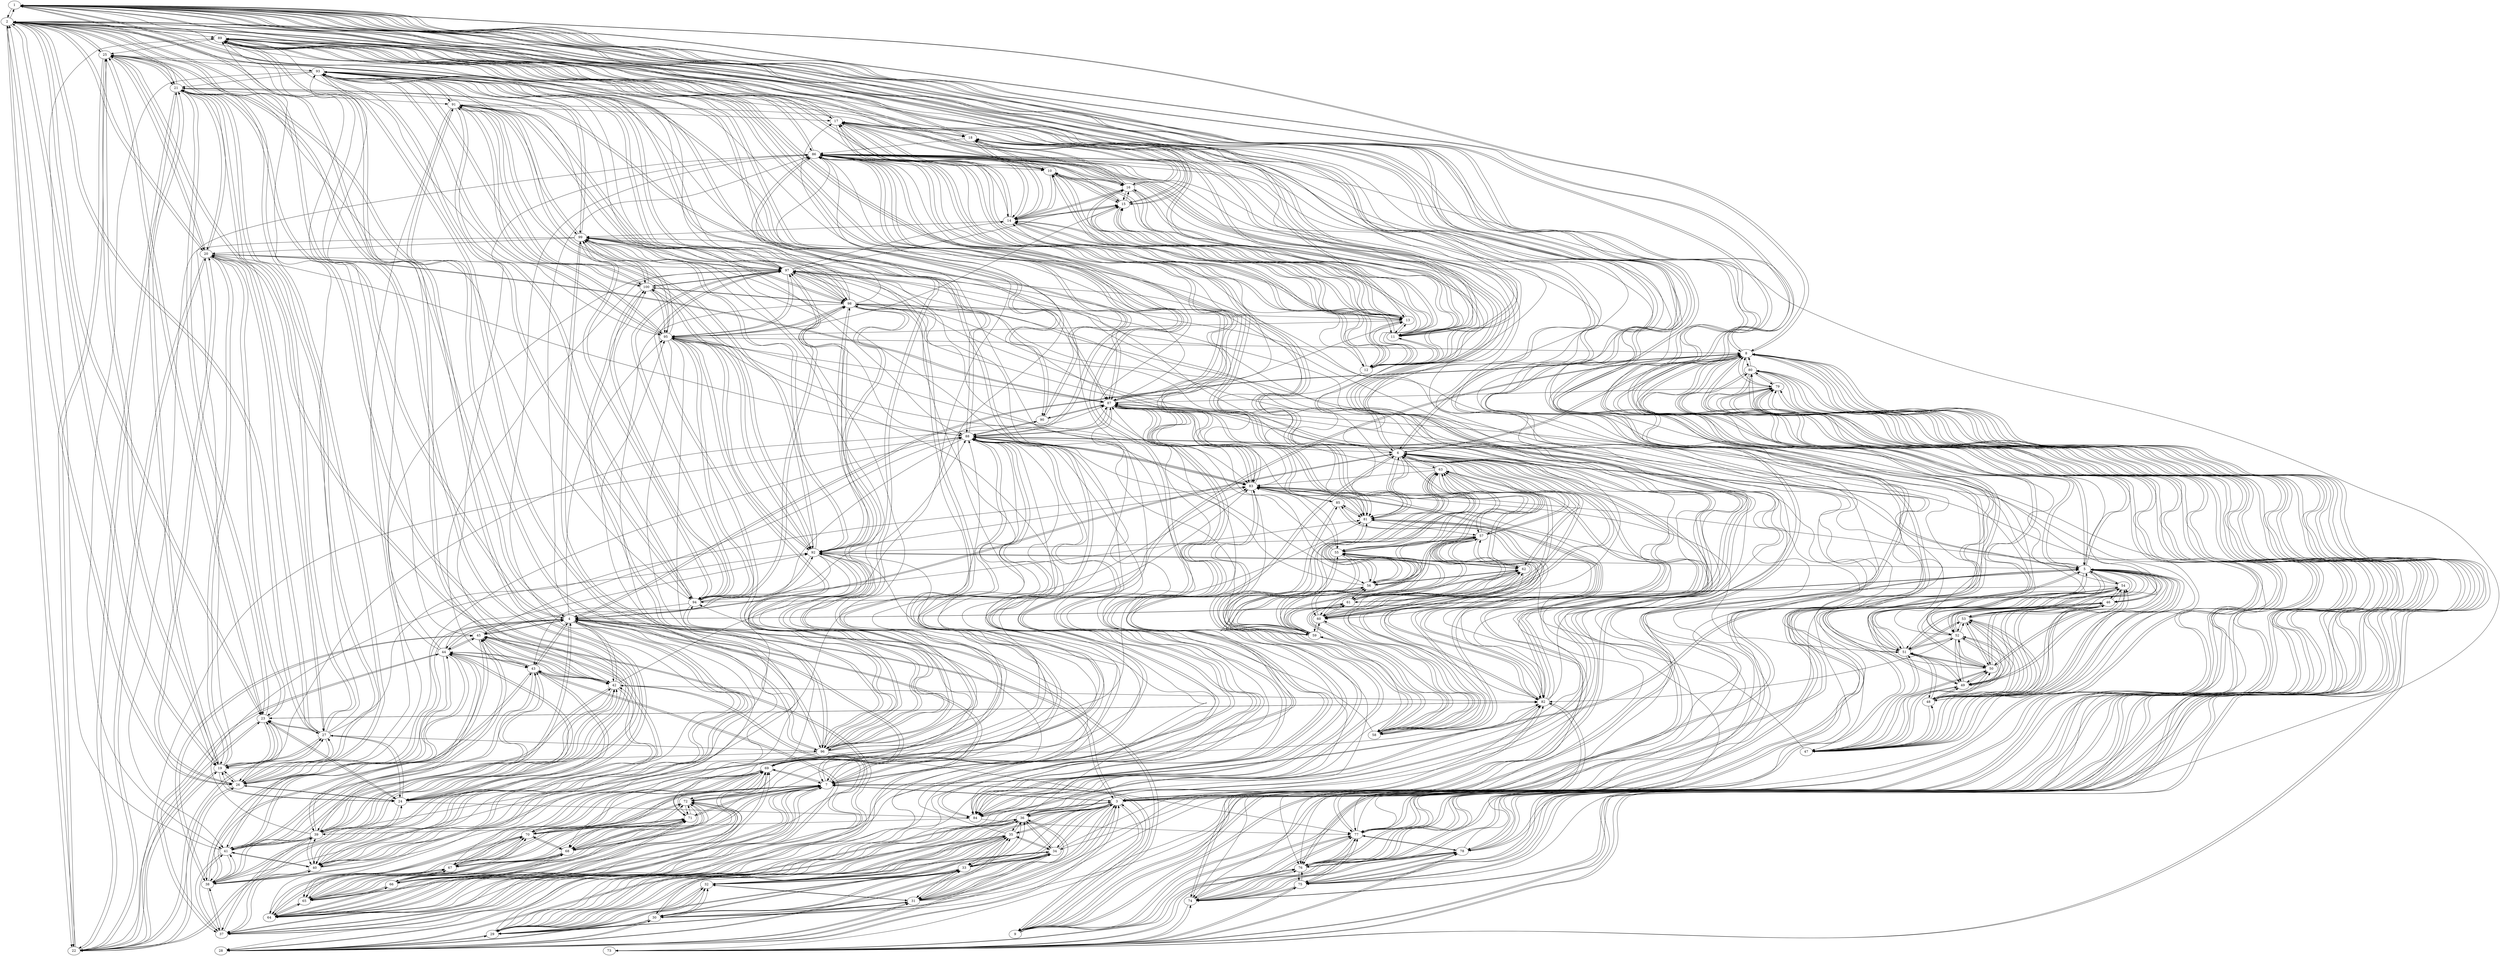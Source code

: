 digraph g{
   1 -> 2 [weight=0.6]
   2 -> 1 [weight=0.6]
   1 -> 3 [weight=0.6]
   3 -> 1 [weight=0.6]
   1 -> 4 [weight=0.6]
   4 -> 1 [weight=0.6]
   1 -> 5 [weight=0.6]
   5 -> 1 [weight=0.6]
   1 -> 6 [weight=0.6]
   6 -> 1 [weight=0.6]
   1 -> 7 [weight=0.6]
   7 -> 1 [weight=0.6]
   1 -> 8 [weight=0.6]
   8 -> 1 [weight=0.6]
   1 -> 9 [weight=0.6]
   9 -> 1 [weight=0.6]
   2 -> 3 [weight=0.6]
   3 -> 2 [weight=0.6]
   2 -> 4 [weight=0.6]
   4 -> 2 [weight=0.6]
   2 -> 5 [weight=0.6]
   5 -> 2 [weight=0.6]
   2 -> 6 [weight=0.6]
   6 -> 2 [weight=0.6]
   2 -> 7 [weight=0.6]
   7 -> 2 [weight=0.6]
   2 -> 8 [weight=0.6]
   8 -> 2 [weight=0.6]
   2 -> 9 [weight=0.6]
   9 -> 2 [weight=0.6]
   3 -> 4 [weight=0.6]
   4 -> 3 [weight=0.6]
   3 -> 5 [weight=0.6]
   5 -> 3 [weight=0.6]
   3 -> 6 [weight=0.6]
   6 -> 3 [weight=0.6]
   3 -> 7 [weight=0.6]
   7 -> 3 [weight=0.6]
   3 -> 8 [weight=0.6]
   8 -> 3 [weight=0.6]
   3 -> 9 [weight=0.6]
   9 -> 3 [weight=0.6]
   4 -> 5 [weight=0.6]
   5 -> 4 [weight=0.6]
   4 -> 6 [weight=0.6]
   6 -> 4 [weight=0.6]
   4 -> 7 [weight=0.6]
   7 -> 4 [weight=0.6]
   4 -> 8 [weight=0.6]
   8 -> 4 [weight=0.6]
   4 -> 9 [weight=0.6]
   9 -> 4 [weight=0.6]
   5 -> 6 [weight=0.6]
   6 -> 5 [weight=0.6]
   5 -> 7 [weight=0.6]
   7 -> 5 [weight=0.6]
   5 -> 8 [weight=0.6]
   8 -> 5 [weight=0.6]
   5 -> 9 [weight=0.6]
   9 -> 5 [weight=0.6]
   6 -> 7 [weight=0.6]
   7 -> 6 [weight=0.6]
   6 -> 8 [weight=0.6]
   8 -> 6 [weight=0.6]
   6 -> 9 [weight=0.6]
   9 -> 6 [weight=0.6]
   7 -> 8 [weight=0.6]
   8 -> 7 [weight=0.6]
   7 -> 9 [weight=0.6]
   9 -> 7 [weight=0.6]
   8 -> 9 [weight=0.6]
   9 -> 8 [weight=0.6]
   1 -> 10 [weight=0.3]
   10 -> 1 [weight=0.5]
   1 -> 11 [weight=0.3]
   11 -> 1 [weight=0.5]
   1 -> 12 [weight=0.3]
   12 -> 1 [weight=0.5]
   1 -> 13 [weight=0.3]
   13 -> 1 [weight=0.5]
   1 -> 14 [weight=0.3]
   14 -> 1 [weight=0.5]
   1 -> 15 [weight=0.3]
   15 -> 1 [weight=0.5]
   1 -> 16 [weight=0.3]
   16 -> 1 [weight=0.5]
   1 -> 17 [weight=0.3]
   17 -> 1 [weight=0.5]
   1 -> 18 [weight=0.3]
   18 -> 1 [weight=0.5]
   10 -> 11 [weight=0.6]
   11 -> 10 [weight=0.6]
   10 -> 12 [weight=0.6]
   12 -> 10 [weight=0.6]
   10 -> 13 [weight=0.6]
   13 -> 10 [weight=0.6]
   10 -> 14 [weight=0.6]
   14 -> 10 [weight=0.6]
   10 -> 15 [weight=0.6]
   15 -> 10 [weight=0.6]
   10 -> 16 [weight=0.6]
   16 -> 10 [weight=0.6]
   10 -> 17 [weight=0.6]
   17 -> 10 [weight=0.6]
   10 -> 18 [weight=0.6]
   18 -> 10 [weight=0.6]
   11 -> 12 [weight=0.6]
   12 -> 11 [weight=0.6]
   11 -> 13 [weight=0.6]
   13 -> 11 [weight=0.6]
   11 -> 14 [weight=0.6]
   14 -> 11 [weight=0.6]
   11 -> 15 [weight=0.6]
   15 -> 11 [weight=0.6]
   11 -> 16 [weight=0.6]
   16 -> 11 [weight=0.6]
   11 -> 17 [weight=0.6]
   17 -> 11 [weight=0.6]
   11 -> 18 [weight=0.6]
   18 -> 11 [weight=0.6]
   12 -> 13 [weight=0.6]
   13 -> 12 [weight=0.6]
   12 -> 14 [weight=0.6]
   14 -> 12 [weight=0.6]
   12 -> 15 [weight=0.6]
   15 -> 12 [weight=0.6]
   12 -> 16 [weight=0.6]
   16 -> 12 [weight=0.6]
   12 -> 17 [weight=0.6]
   17 -> 12 [weight=0.6]
   12 -> 18 [weight=0.6]
   18 -> 12 [weight=0.6]
   13 -> 14 [weight=0.6]
   14 -> 13 [weight=0.6]
   13 -> 15 [weight=0.6]
   15 -> 13 [weight=0.6]
   13 -> 16 [weight=0.6]
   16 -> 13 [weight=0.6]
   13 -> 17 [weight=0.6]
   17 -> 13 [weight=0.6]
   13 -> 18 [weight=0.6]
   18 -> 13 [weight=0.6]
   14 -> 15 [weight=0.6]
   15 -> 14 [weight=0.6]
   14 -> 16 [weight=0.6]
   16 -> 14 [weight=0.6]
   14 -> 17 [weight=0.6]
   17 -> 14 [weight=0.6]
   14 -> 18 [weight=0.6]
   18 -> 14 [weight=0.6]
   15 -> 16 [weight=0.6]
   16 -> 15 [weight=0.6]
   15 -> 17 [weight=0.6]
   17 -> 15 [weight=0.6]
   15 -> 18 [weight=0.6]
   18 -> 15 [weight=0.6]
   16 -> 17 [weight=0.6]
   17 -> 16 [weight=0.6]
   16 -> 18 [weight=0.6]
   18 -> 16 [weight=0.6]
   17 -> 18 [weight=0.6]
   18 -> 17 [weight=0.6]
   2 -> 19 [weight=0.3]
   19 -> 2 [weight=0.5]
   2 -> 20 [weight=0.3]
   20 -> 2 [weight=0.5]
   2 -> 21 [weight=0.3]
   21 -> 2 [weight=0.5]
   2 -> 22 [weight=0.3]
   22 -> 2 [weight=0.5]
   2 -> 23 [weight=0.3]
   23 -> 2 [weight=0.5]
   2 -> 24 [weight=0.3]
   24 -> 2 [weight=0.5]
   2 -> 25 [weight=0.3]
   25 -> 2 [weight=0.5]
   2 -> 26 [weight=0.3]
   26 -> 2 [weight=0.5]
   2 -> 27 [weight=0.3]
   27 -> 2 [weight=0.5]
   19 -> 20 [weight=0.6]
   20 -> 19 [weight=0.6]
   19 -> 21 [weight=0.6]
   21 -> 19 [weight=0.6]
   19 -> 22 [weight=0.6]
   22 -> 19 [weight=0.6]
   19 -> 23 [weight=0.6]
   23 -> 19 [weight=0.6]
   19 -> 24 [weight=0.6]
   24 -> 19 [weight=0.6]
   19 -> 25 [weight=0.6]
   25 -> 19 [weight=0.6]
   19 -> 26 [weight=0.6]
   26 -> 19 [weight=0.6]
   19 -> 27 [weight=0.6]
   27 -> 19 [weight=0.6]
   20 -> 21 [weight=0.6]
   21 -> 20 [weight=0.6]
   20 -> 22 [weight=0.6]
   22 -> 20 [weight=0.6]
   20 -> 23 [weight=0.6]
   23 -> 20 [weight=0.6]
   20 -> 24 [weight=0.6]
   24 -> 20 [weight=0.6]
   20 -> 25 [weight=0.6]
   25 -> 20 [weight=0.6]
   20 -> 26 [weight=0.6]
   26 -> 20 [weight=0.6]
   20 -> 27 [weight=0.6]
   27 -> 20 [weight=0.6]
   21 -> 22 [weight=0.6]
   22 -> 21 [weight=0.6]
   21 -> 23 [weight=0.6]
   23 -> 21 [weight=0.6]
   21 -> 24 [weight=0.6]
   24 -> 21 [weight=0.6]
   21 -> 25 [weight=0.6]
   25 -> 21 [weight=0.6]
   21 -> 26 [weight=0.6]
   26 -> 21 [weight=0.6]
   21 -> 27 [weight=0.6]
   27 -> 21 [weight=0.6]
   22 -> 23 [weight=0.6]
   23 -> 22 [weight=0.6]
   22 -> 24 [weight=0.6]
   24 -> 22 [weight=0.6]
   22 -> 25 [weight=0.6]
   25 -> 22 [weight=0.6]
   22 -> 26 [weight=0.6]
   26 -> 22 [weight=0.6]
   22 -> 27 [weight=0.6]
   27 -> 22 [weight=0.6]
   23 -> 24 [weight=0.6]
   24 -> 23 [weight=0.6]
   23 -> 25 [weight=0.6]
   25 -> 23 [weight=0.6]
   23 -> 26 [weight=0.6]
   26 -> 23 [weight=0.6]
   23 -> 27 [weight=0.6]
   27 -> 23 [weight=0.6]
   24 -> 25 [weight=0.6]
   25 -> 24 [weight=0.6]
   24 -> 26 [weight=0.6]
   26 -> 24 [weight=0.6]
   24 -> 27 [weight=0.6]
   27 -> 24 [weight=0.6]
   25 -> 26 [weight=0.6]
   26 -> 25 [weight=0.6]
   25 -> 27 [weight=0.6]
   27 -> 25 [weight=0.6]
   26 -> 27 [weight=0.6]
   27 -> 26 [weight=0.6]
   3 -> 28 [weight=0.3]
   28 -> 3 [weight=0.5]
   3 -> 29 [weight=0.3]
   29 -> 3 [weight=0.5]
   3 -> 30 [weight=0.3]
   30 -> 3 [weight=0.5]
   3 -> 31 [weight=0.3]
   31 -> 3 [weight=0.5]
   3 -> 32 [weight=0.3]
   32 -> 3 [weight=0.5]
   3 -> 33 [weight=0.3]
   33 -> 3 [weight=0.5]
   3 -> 34 [weight=0.3]
   34 -> 3 [weight=0.5]
   3 -> 35 [weight=0.3]
   35 -> 3 [weight=0.5]
   3 -> 36 [weight=0.3]
   36 -> 3 [weight=0.5]
   28 -> 29 [weight=0.6]
   29 -> 28 [weight=0.6]
   28 -> 30 [weight=0.6]
   30 -> 28 [weight=0.6]
   28 -> 31 [weight=0.6]
   31 -> 28 [weight=0.6]
   28 -> 32 [weight=0.6]
   32 -> 28 [weight=0.6]
   28 -> 33 [weight=0.6]
   33 -> 28 [weight=0.6]
   28 -> 34 [weight=0.6]
   34 -> 28 [weight=0.6]
   28 -> 35 [weight=0.6]
   35 -> 28 [weight=0.6]
   28 -> 36 [weight=0.6]
   36 -> 28 [weight=0.6]
   29 -> 30 [weight=0.6]
   30 -> 29 [weight=0.6]
   29 -> 31 [weight=0.6]
   31 -> 29 [weight=0.6]
   29 -> 32 [weight=0.6]
   32 -> 29 [weight=0.6]
   29 -> 33 [weight=0.6]
   33 -> 29 [weight=0.6]
   29 -> 34 [weight=0.6]
   34 -> 29 [weight=0.6]
   29 -> 35 [weight=0.6]
   35 -> 29 [weight=0.6]
   29 -> 36 [weight=0.6]
   36 -> 29 [weight=0.6]
   30 -> 31 [weight=0.6]
   31 -> 30 [weight=0.6]
   30 -> 32 [weight=0.6]
   32 -> 30 [weight=0.6]
   30 -> 33 [weight=0.6]
   33 -> 30 [weight=0.6]
   30 -> 34 [weight=0.6]
   34 -> 30 [weight=0.6]
   30 -> 35 [weight=0.6]
   35 -> 30 [weight=0.6]
   30 -> 36 [weight=0.6]
   36 -> 30 [weight=0.6]
   31 -> 32 [weight=0.6]
   32 -> 31 [weight=0.6]
   31 -> 33 [weight=0.6]
   33 -> 31 [weight=0.6]
   31 -> 34 [weight=0.6]
   34 -> 31 [weight=0.6]
   31 -> 35 [weight=0.6]
   35 -> 31 [weight=0.6]
   31 -> 36 [weight=0.6]
   36 -> 31 [weight=0.6]
   32 -> 33 [weight=0.6]
   33 -> 32 [weight=0.6]
   32 -> 34 [weight=0.6]
   34 -> 32 [weight=0.6]
   32 -> 35 [weight=0.6]
   35 -> 32 [weight=0.6]
   32 -> 36 [weight=0.6]
   36 -> 32 [weight=0.6]
   33 -> 34 [weight=0.6]
   34 -> 33 [weight=0.6]
   33 -> 35 [weight=0.6]
   35 -> 33 [weight=0.6]
   33 -> 36 [weight=0.6]
   36 -> 33 [weight=0.6]
   34 -> 35 [weight=0.6]
   35 -> 34 [weight=0.6]
   34 -> 36 [weight=0.6]
   36 -> 34 [weight=0.6]
   35 -> 36 [weight=0.6]
   36 -> 35 [weight=0.6]
   4 -> 37 [weight=0.3]
   37 -> 4 [weight=0.5]
   4 -> 38 [weight=0.3]
   38 -> 4 [weight=0.5]
   4 -> 39 [weight=0.3]
   39 -> 4 [weight=0.5]
   4 -> 40 [weight=0.3]
   40 -> 4 [weight=0.5]
   4 -> 41 [weight=0.3]
   41 -> 4 [weight=0.5]
   4 -> 42 [weight=0.3]
   42 -> 4 [weight=0.5]
   4 -> 43 [weight=0.3]
   43 -> 4 [weight=0.5]
   4 -> 44 [weight=0.3]
   44 -> 4 [weight=0.5]
   4 -> 45 [weight=0.3]
   45 -> 4 [weight=0.5]
   37 -> 38 [weight=0.6]
   38 -> 37 [weight=0.6]
   37 -> 39 [weight=0.6]
   39 -> 37 [weight=0.6]
   37 -> 40 [weight=0.6]
   40 -> 37 [weight=0.6]
   37 -> 41 [weight=0.6]
   41 -> 37 [weight=0.6]
   37 -> 42 [weight=0.6]
   42 -> 37 [weight=0.6]
   37 -> 43 [weight=0.6]
   43 -> 37 [weight=0.6]
   37 -> 44 [weight=0.6]
   44 -> 37 [weight=0.6]
   37 -> 45 [weight=0.6]
   45 -> 37 [weight=0.6]
   38 -> 39 [weight=0.6]
   39 -> 38 [weight=0.6]
   38 -> 40 [weight=0.6]
   40 -> 38 [weight=0.6]
   38 -> 41 [weight=0.6]
   41 -> 38 [weight=0.6]
   38 -> 42 [weight=0.6]
   42 -> 38 [weight=0.6]
   38 -> 43 [weight=0.6]
   43 -> 38 [weight=0.6]
   38 -> 44 [weight=0.6]
   44 -> 38 [weight=0.6]
   38 -> 45 [weight=0.6]
   45 -> 38 [weight=0.6]
   39 -> 40 [weight=0.6]
   40 -> 39 [weight=0.6]
   39 -> 41 [weight=0.6]
   41 -> 39 [weight=0.6]
   39 -> 42 [weight=0.6]
   42 -> 39 [weight=0.6]
   39 -> 43 [weight=0.6]
   43 -> 39 [weight=0.6]
   39 -> 44 [weight=0.6]
   44 -> 39 [weight=0.6]
   39 -> 45 [weight=0.6]
   45 -> 39 [weight=0.6]
   40 -> 41 [weight=0.6]
   41 -> 40 [weight=0.6]
   40 -> 42 [weight=0.6]
   42 -> 40 [weight=0.6]
   40 -> 43 [weight=0.6]
   43 -> 40 [weight=0.6]
   40 -> 44 [weight=0.6]
   44 -> 40 [weight=0.6]
   40 -> 45 [weight=0.6]
   45 -> 40 [weight=0.6]
   41 -> 42 [weight=0.6]
   42 -> 41 [weight=0.6]
   41 -> 43 [weight=0.6]
   43 -> 41 [weight=0.6]
   41 -> 44 [weight=0.6]
   44 -> 41 [weight=0.6]
   41 -> 45 [weight=0.6]
   45 -> 41 [weight=0.6]
   42 -> 43 [weight=0.6]
   43 -> 42 [weight=0.6]
   42 -> 44 [weight=0.6]
   44 -> 42 [weight=0.6]
   42 -> 45 [weight=0.6]
   45 -> 42 [weight=0.6]
   43 -> 44 [weight=0.6]
   44 -> 43 [weight=0.6]
   43 -> 45 [weight=0.6]
   45 -> 43 [weight=0.6]
   44 -> 45 [weight=0.6]
   45 -> 44 [weight=0.6]
   5 -> 46 [weight=0.3]
   46 -> 5 [weight=0.5]
   5 -> 47 [weight=0.3]
   47 -> 5 [weight=0.5]
   5 -> 48 [weight=0.3]
   48 -> 5 [weight=0.5]
   5 -> 49 [weight=0.3]
   49 -> 5 [weight=0.5]
   5 -> 50 [weight=0.3]
   50 -> 5 [weight=0.5]
   5 -> 51 [weight=0.3]
   51 -> 5 [weight=0.5]
   5 -> 52 [weight=0.3]
   52 -> 5 [weight=0.5]
   5 -> 53 [weight=0.3]
   53 -> 5 [weight=0.5]
   5 -> 54 [weight=0.3]
   54 -> 5 [weight=0.5]
   46 -> 47 [weight=0.6]
   47 -> 46 [weight=0.6]
   46 -> 48 [weight=0.6]
   48 -> 46 [weight=0.6]
   46 -> 49 [weight=0.6]
   49 -> 46 [weight=0.6]
   46 -> 50 [weight=0.6]
   50 -> 46 [weight=0.6]
   46 -> 51 [weight=0.6]
   51 -> 46 [weight=0.6]
   46 -> 52 [weight=0.6]
   52 -> 46 [weight=0.6]
   46 -> 53 [weight=0.6]
   53 -> 46 [weight=0.6]
   46 -> 54 [weight=0.6]
   54 -> 46 [weight=0.6]
   47 -> 48 [weight=0.6]
   48 -> 47 [weight=0.6]
   47 -> 49 [weight=0.6]
   49 -> 47 [weight=0.6]
   47 -> 50 [weight=0.6]
   50 -> 47 [weight=0.6]
   47 -> 51 [weight=0.6]
   51 -> 47 [weight=0.6]
   47 -> 52 [weight=0.6]
   52 -> 47 [weight=0.6]
   47 -> 53 [weight=0.6]
   53 -> 47 [weight=0.6]
   47 -> 54 [weight=0.6]
   54 -> 47 [weight=0.6]
   48 -> 49 [weight=0.6]
   49 -> 48 [weight=0.6]
   48 -> 50 [weight=0.6]
   50 -> 48 [weight=0.6]
   48 -> 51 [weight=0.6]
   51 -> 48 [weight=0.6]
   48 -> 52 [weight=0.6]
   52 -> 48 [weight=0.6]
   48 -> 53 [weight=0.6]
   53 -> 48 [weight=0.6]
   48 -> 54 [weight=0.6]
   54 -> 48 [weight=0.6]
   49 -> 50 [weight=0.6]
   50 -> 49 [weight=0.6]
   49 -> 51 [weight=0.6]
   51 -> 49 [weight=0.6]
   49 -> 52 [weight=0.6]
   52 -> 49 [weight=0.6]
   49 -> 53 [weight=0.6]
   53 -> 49 [weight=0.6]
   49 -> 54 [weight=0.6]
   54 -> 49 [weight=0.6]
   50 -> 51 [weight=0.6]
   51 -> 50 [weight=0.6]
   50 -> 52 [weight=0.6]
   52 -> 50 [weight=0.6]
   50 -> 53 [weight=0.6]
   53 -> 50 [weight=0.6]
   50 -> 54 [weight=0.6]
   54 -> 50 [weight=0.6]
   51 -> 52 [weight=0.6]
   52 -> 51 [weight=0.6]
   51 -> 53 [weight=0.6]
   53 -> 51 [weight=0.6]
   51 -> 54 [weight=0.6]
   54 -> 51 [weight=0.6]
   52 -> 53 [weight=0.6]
   53 -> 52 [weight=0.6]
   52 -> 54 [weight=0.6]
   54 -> 52 [weight=0.6]
   53 -> 54 [weight=0.6]
   54 -> 53 [weight=0.6]
   6 -> 55 [weight=0.3]
   55 -> 6 [weight=0.5]
   6 -> 56 [weight=0.3]
   56 -> 6 [weight=0.5]
   6 -> 57 [weight=0.3]
   57 -> 6 [weight=0.5]
   6 -> 58 [weight=0.3]
   58 -> 6 [weight=0.5]
   6 -> 59 [weight=0.3]
   59 -> 6 [weight=0.5]
   6 -> 60 [weight=0.3]
   60 -> 6 [weight=0.5]
   6 -> 61 [weight=0.3]
   61 -> 6 [weight=0.5]
   6 -> 62 [weight=0.3]
   62 -> 6 [weight=0.5]
   6 -> 63 [weight=0.3]
   63 -> 6 [weight=0.5]
   55 -> 56 [weight=0.6]
   56 -> 55 [weight=0.6]
   55 -> 57 [weight=0.6]
   57 -> 55 [weight=0.6]
   55 -> 58 [weight=0.6]
   58 -> 55 [weight=0.6]
   55 -> 59 [weight=0.6]
   59 -> 55 [weight=0.6]
   55 -> 60 [weight=0.6]
   60 -> 55 [weight=0.6]
   55 -> 61 [weight=0.6]
   61 -> 55 [weight=0.6]
   55 -> 62 [weight=0.6]
   62 -> 55 [weight=0.6]
   55 -> 63 [weight=0.6]
   63 -> 55 [weight=0.6]
   56 -> 57 [weight=0.6]
   57 -> 56 [weight=0.6]
   56 -> 58 [weight=0.6]
   58 -> 56 [weight=0.6]
   56 -> 59 [weight=0.6]
   59 -> 56 [weight=0.6]
   56 -> 60 [weight=0.6]
   60 -> 56 [weight=0.6]
   56 -> 61 [weight=0.6]
   61 -> 56 [weight=0.6]
   56 -> 62 [weight=0.6]
   62 -> 56 [weight=0.6]
   56 -> 63 [weight=0.6]
   63 -> 56 [weight=0.6]
   57 -> 58 [weight=0.6]
   58 -> 57 [weight=0.6]
   57 -> 59 [weight=0.6]
   59 -> 57 [weight=0.6]
   57 -> 60 [weight=0.6]
   60 -> 57 [weight=0.6]
   57 -> 61 [weight=0.6]
   61 -> 57 [weight=0.6]
   57 -> 62 [weight=0.6]
   62 -> 57 [weight=0.6]
   57 -> 63 [weight=0.6]
   63 -> 57 [weight=0.6]
   58 -> 59 [weight=0.6]
   59 -> 58 [weight=0.6]
   58 -> 60 [weight=0.6]
   60 -> 58 [weight=0.6]
   58 -> 61 [weight=0.6]
   61 -> 58 [weight=0.6]
   58 -> 62 [weight=0.6]
   62 -> 58 [weight=0.6]
   58 -> 63 [weight=0.6]
   63 -> 58 [weight=0.6]
   59 -> 60 [weight=0.6]
   60 -> 59 [weight=0.6]
   59 -> 61 [weight=0.6]
   61 -> 59 [weight=0.6]
   59 -> 62 [weight=0.6]
   62 -> 59 [weight=0.6]
   59 -> 63 [weight=0.6]
   63 -> 59 [weight=0.6]
   60 -> 61 [weight=0.6]
   61 -> 60 [weight=0.6]
   60 -> 62 [weight=0.6]
   62 -> 60 [weight=0.6]
   60 -> 63 [weight=0.6]
   63 -> 60 [weight=0.6]
   61 -> 62 [weight=0.6]
   62 -> 61 [weight=0.6]
   61 -> 63 [weight=0.6]
   63 -> 61 [weight=0.6]
   62 -> 63 [weight=0.6]
   63 -> 62 [weight=0.6]
   7 -> 64 [weight=0.3]
   64 -> 7 [weight=0.5]
   7 -> 65 [weight=0.3]
   65 -> 7 [weight=0.5]
   7 -> 66 [weight=0.3]
   66 -> 7 [weight=0.5]
   7 -> 67 [weight=0.3]
   67 -> 7 [weight=0.5]
   7 -> 68 [weight=0.3]
   68 -> 7 [weight=0.5]
   7 -> 69 [weight=0.3]
   69 -> 7 [weight=0.5]
   7 -> 70 [weight=0.3]
   70 -> 7 [weight=0.5]
   7 -> 71 [weight=0.3]
   71 -> 7 [weight=0.5]
   7 -> 72 [weight=0.3]
   72 -> 7 [weight=0.5]
   64 -> 65 [weight=0.6]
   65 -> 64 [weight=0.6]
   64 -> 66 [weight=0.6]
   66 -> 64 [weight=0.6]
   64 -> 67 [weight=0.6]
   67 -> 64 [weight=0.6]
   64 -> 68 [weight=0.6]
   68 -> 64 [weight=0.6]
   64 -> 69 [weight=0.6]
   69 -> 64 [weight=0.6]
   64 -> 70 [weight=0.6]
   70 -> 64 [weight=0.6]
   64 -> 71 [weight=0.6]
   71 -> 64 [weight=0.6]
   64 -> 72 [weight=0.6]
   72 -> 64 [weight=0.6]
   65 -> 66 [weight=0.6]
   66 -> 65 [weight=0.6]
   65 -> 67 [weight=0.6]
   67 -> 65 [weight=0.6]
   65 -> 68 [weight=0.6]
   68 -> 65 [weight=0.6]
   65 -> 69 [weight=0.6]
   69 -> 65 [weight=0.6]
   65 -> 70 [weight=0.6]
   70 -> 65 [weight=0.6]
   65 -> 71 [weight=0.6]
   71 -> 65 [weight=0.6]
   65 -> 72 [weight=0.6]
   72 -> 65 [weight=0.6]
   66 -> 67 [weight=0.6]
   67 -> 66 [weight=0.6]
   66 -> 68 [weight=0.6]
   68 -> 66 [weight=0.6]
   66 -> 69 [weight=0.6]
   69 -> 66 [weight=0.6]
   66 -> 70 [weight=0.6]
   70 -> 66 [weight=0.6]
   66 -> 71 [weight=0.6]
   71 -> 66 [weight=0.6]
   66 -> 72 [weight=0.6]
   72 -> 66 [weight=0.6]
   67 -> 68 [weight=0.6]
   68 -> 67 [weight=0.6]
   67 -> 69 [weight=0.6]
   69 -> 67 [weight=0.6]
   67 -> 70 [weight=0.6]
   70 -> 67 [weight=0.6]
   67 -> 71 [weight=0.6]
   71 -> 67 [weight=0.6]
   67 -> 72 [weight=0.6]
   72 -> 67 [weight=0.6]
   68 -> 69 [weight=0.6]
   69 -> 68 [weight=0.6]
   68 -> 70 [weight=0.6]
   70 -> 68 [weight=0.6]
   68 -> 71 [weight=0.6]
   71 -> 68 [weight=0.6]
   68 -> 72 [weight=0.6]
   72 -> 68 [weight=0.6]
   69 -> 70 [weight=0.6]
   70 -> 69 [weight=0.6]
   69 -> 71 [weight=0.6]
   71 -> 69 [weight=0.6]
   69 -> 72 [weight=0.6]
   72 -> 69 [weight=0.6]
   70 -> 71 [weight=0.6]
   71 -> 70 [weight=0.6]
   70 -> 72 [weight=0.6]
   72 -> 70 [weight=0.6]
   71 -> 72 [weight=0.6]
   72 -> 71 [weight=0.6]
   8 -> 73 [weight=0.3]
   73 -> 8 [weight=0.5]
   8 -> 74 [weight=0.3]
   74 -> 8 [weight=0.5]
   8 -> 75 [weight=0.3]
   75 -> 8 [weight=0.5]
   8 -> 76 [weight=0.3]
   76 -> 8 [weight=0.5]
   8 -> 77 [weight=0.3]
   77 -> 8 [weight=0.5]
   8 -> 78 [weight=0.3]
   78 -> 8 [weight=0.5]
   8 -> 79 [weight=0.3]
   79 -> 8 [weight=0.5]
   8 -> 80 [weight=0.3]
   80 -> 8 [weight=0.5]
   73 -> 74 [weight=0.6]
   74 -> 73 [weight=0.6]
   73 -> 75 [weight=0.6]
   75 -> 73 [weight=0.6]
   73 -> 76 [weight=0.6]
   76 -> 73 [weight=0.6]
   73 -> 77 [weight=0.6]
   77 -> 73 [weight=0.6]
   73 -> 78 [weight=0.6]
   78 -> 73 [weight=0.6]
   73 -> 79 [weight=0.6]
   79 -> 73 [weight=0.6]
   73 -> 80 [weight=0.6]
   80 -> 73 [weight=0.6]
   74 -> 75 [weight=0.6]
   75 -> 74 [weight=0.6]
   74 -> 76 [weight=0.6]
   76 -> 74 [weight=0.6]
   74 -> 77 [weight=0.6]
   77 -> 74 [weight=0.6]
   74 -> 78 [weight=0.6]
   78 -> 74 [weight=0.6]
   74 -> 79 [weight=0.6]
   79 -> 74 [weight=0.6]
   74 -> 80 [weight=0.6]
   80 -> 74 [weight=0.6]
   75 -> 76 [weight=0.6]
   76 -> 75 [weight=0.6]
   75 -> 77 [weight=0.6]
   77 -> 75 [weight=0.6]
   75 -> 78 [weight=0.6]
   78 -> 75 [weight=0.6]
   75 -> 79 [weight=0.6]
   79 -> 75 [weight=0.6]
   75 -> 80 [weight=0.6]
   80 -> 75 [weight=0.6]
   76 -> 77 [weight=0.6]
   77 -> 76 [weight=0.6]
   76 -> 78 [weight=0.6]
   78 -> 76 [weight=0.6]
   76 -> 79 [weight=0.6]
   79 -> 76 [weight=0.6]
   76 -> 80 [weight=0.6]
   80 -> 76 [weight=0.6]
   77 -> 78 [weight=0.6]
   78 -> 77 [weight=0.6]
   77 -> 79 [weight=0.6]
   79 -> 77 [weight=0.6]
   77 -> 80 [weight=0.6]
   80 -> 77 [weight=0.6]
   78 -> 79 [weight=0.6]
   79 -> 78 [weight=0.6]
   78 -> 80 [weight=0.6]
   80 -> 78 [weight=0.6]
   79 -> 80 [weight=0.6]
   80 -> 79 [weight=0.6]
   81 -> 82 [weight=0.7]
   82 -> 81 [weight=0.7]
   81 -> 83 [weight=0.7]
   83 -> 81 [weight=0.7]
   81 -> 84 [weight=0.7]
   84 -> 81 [weight=0.7]
   81 -> 85 [weight=0.7]
   85 -> 81 [weight=0.7]
   82 -> 83 [weight=0.7]
   83 -> 82 [weight=0.7]
   82 -> 84 [weight=0.7]
   84 -> 82 [weight=0.7]
   82 -> 85 [weight=0.7]
   85 -> 82 [weight=0.7]
   83 -> 84 [weight=0.7]
   84 -> 83 [weight=0.7]
   83 -> 85 [weight=0.7]
   85 -> 83 [weight=0.7]
   84 -> 85 [weight=0.7]
   85 -> 84 [weight=0.7]
   86 -> 87 [weight=0.7]
   87 -> 86 [weight=0.7]
   86 -> 88 [weight=0.7]
   88 -> 86 [weight=0.7]
   86 -> 89 [weight=0.7]
   89 -> 86 [weight=0.7]
   86 -> 90 [weight=0.7]
   90 -> 86 [weight=0.7]
   87 -> 88 [weight=0.7]
   88 -> 87 [weight=0.7]
   87 -> 89 [weight=0.7]
   89 -> 87 [weight=0.7]
   87 -> 90 [weight=0.7]
   90 -> 87 [weight=0.7]
   88 -> 89 [weight=0.7]
   89 -> 88 [weight=0.7]
   88 -> 90 [weight=0.7]
   90 -> 88 [weight=0.7]
   89 -> 90 [weight=0.7]
   90 -> 89 [weight=0.7]
   91 -> 92 [weight=0.5]
   92 -> 91 [weight=0.5]
   91 -> 93 [weight=0.5]
   93 -> 91 [weight=0.5]
   91 -> 94 [weight=0.5]
   94 -> 91 [weight=0.5]
   91 -> 95 [weight=0.5]
   95 -> 91 [weight=0.5]
   91 -> 96 [weight=0.5]
   96 -> 91 [weight=0.5]
   91 -> 97 [weight=0.5]
   97 -> 91 [weight=0.5]
   91 -> 98 [weight=0.5]
   98 -> 91 [weight=0.5]
   91 -> 99 [weight=0.5]
   99 -> 91 [weight=0.5]
   91 -> 100 [weight=0.5]
   100 -> 91 [weight=0.5]
   92 -> 93 [weight=0.5]
   93 -> 92 [weight=0.5]
   92 -> 94 [weight=0.5]
   94 -> 92 [weight=0.5]
   92 -> 95 [weight=0.5]
   95 -> 92 [weight=0.5]
   92 -> 96 [weight=0.5]
   96 -> 92 [weight=0.5]
   92 -> 97 [weight=0.5]
   97 -> 92 [weight=0.5]
   92 -> 98 [weight=0.5]
   98 -> 92 [weight=0.5]
   92 -> 99 [weight=0.5]
   99 -> 92 [weight=0.5]
   92 -> 100 [weight=0.5]
   100 -> 92 [weight=0.5]
   93 -> 94 [weight=0.5]
   94 -> 93 [weight=0.5]
   93 -> 95 [weight=0.5]
   95 -> 93 [weight=0.5]
   93 -> 96 [weight=0.5]
   96 -> 93 [weight=0.5]
   93 -> 97 [weight=0.5]
   97 -> 93 [weight=0.5]
   93 -> 98 [weight=0.5]
   98 -> 93 [weight=0.5]
   93 -> 99 [weight=0.5]
   99 -> 93 [weight=0.5]
   93 -> 100 [weight=0.5]
   100 -> 93 [weight=0.5]
   94 -> 95 [weight=0.5]
   95 -> 94 [weight=0.5]
   94 -> 96 [weight=0.5]
   96 -> 94 [weight=0.5]
   94 -> 97 [weight=0.5]
   97 -> 94 [weight=0.5]
   94 -> 98 [weight=0.5]
   98 -> 94 [weight=0.5]
   94 -> 99 [weight=0.5]
   99 -> 94 [weight=0.5]
   94 -> 100 [weight=0.5]
   100 -> 94 [weight=0.5]
   95 -> 96 [weight=0.5]
   96 -> 95 [weight=0.5]
   95 -> 97 [weight=0.5]
   97 -> 95 [weight=0.5]
   95 -> 98 [weight=0.5]
   98 -> 95 [weight=0.5]
   95 -> 99 [weight=0.5]
   99 -> 95 [weight=0.5]
   95 -> 100 [weight=0.5]
   100 -> 95 [weight=0.5]
   96 -> 97 [weight=0.5]
   97 -> 96 [weight=0.5]
   96 -> 98 [weight=0.5]
   98 -> 96 [weight=0.5]
   96 -> 99 [weight=0.5]
   99 -> 96 [weight=0.5]
   96 -> 100 [weight=0.5]
   100 -> 96 [weight=0.5]
   97 -> 98 [weight=0.5]
   98 -> 97 [weight=0.5]
   97 -> 99 [weight=0.5]
   99 -> 97 [weight=0.5]
   97 -> 100 [weight=0.5]
   100 -> 97 [weight=0.5]
   98 -> 99 [weight=0.5]
   99 -> 98 [weight=0.5]
   98 -> 100 [weight=0.5]
   100 -> 98 [weight=0.5]
   99 -> 100 [weight=0.5]
   100 -> 99 [weight=0.5]
   51 -> 83 [weight=0.2]
   34 -> 81 [weight=0.2]
   31 -> 81 [weight=0.2]
   74 -> 82 [weight=0.2]
   40 -> 81 [weight=0.2]
   52 -> 82 [weight=0.2]
   23 -> 82 [weight=0.2]
   24 -> 84 [weight=0.2]
   62 -> 82 [weight=0.2]
   3 -> 82 [weight=0.2]
   12 -> 81 [weight=0.2]
   39 -> 82 [weight=0.2]
   27 -> 83 [weight=0.2]
   62 -> 84 [weight=0.2]
   24 -> 83 [weight=0.2]
   48 -> 83 [weight=0.2]
   77 -> 82 [weight=0.2]
   42 -> 82 [weight=0.2]
   63 -> 83 [weight=0.2]
   55 -> 83 [weight=0.2]
   22 -> 88 [weight=0.3]
   50 -> 86 [weight=0.3]
   69 -> 88 [weight=0.3]
   56 -> 88 [weight=0.3]
   17 -> 89 [weight=0.3]
   57 -> 89 [weight=0.3]
   78 -> 87 [weight=0.3]
   20 -> 88 [weight=0.3]
   42 -> 87 [weight=0.3]
   20 -> 87 [weight=0.3]
   45 -> 89 [weight=0.3]
   74 -> 86 [weight=0.3]
   21 -> 87 [weight=0.3]
   54 -> 86 [weight=0.3]
   67 -> 86 [weight=0.3]
   19 -> 86 [weight=0.3]
   41 -> 89 [weight=0.3]
   31 -> 86 [weight=0.3]
   44 -> 89 [weight=0.3]
   56 -> 87 [weight=0.3]
   20 -> 87 [weight=0.3]
   79 -> 87 [weight=0.3]
   18 -> 86 [weight=0.3]
   21 -> 87 [weight=0.3]
   69 -> 88 [weight=0.3]
   16 -> 86 [weight=0.3]
   19 -> 87 [weight=0.3]
   14 -> 89 [weight=0.3]
   69 -> 86 [weight=0.3]
   51 -> 86 [weight=0.3]
   40 -> 86 [weight=0.3]
   7 -> 88 [weight=0.3]
   36 -> 87 [weight=0.3]
   38 -> 88 [weight=0.3]
   58 -> 88 [weight=0.3]
   36 -> 88 [weight=0.3]
   45 -> 88 [weight=0.3]
   2 -> 89 [weight=0.3]
   27 -> 89 [weight=0.3]
   64 -> 87 [weight=0.3]
   36 -> 92 [weight=0.3]
   21 -> 91 [weight=0.3]
   44 -> 93 [weight=0.3]
   77 -> 97 [weight=0.3]
   66 -> 92 [weight=0.3]
   14 -> 99 [weight=0.3]
   64 -> 95 [weight=0.3]
   69 -> 92 [weight=0.3]
   20 -> 97 [weight=0.3]
   69 -> 99 [weight=0.3]
   52 -> 99 [weight=0.3]
   13 -> 95 [weight=0.3]
   4 -> 95 [weight=0.3]
   54 -> 94 [weight=0.3]
   25 -> 93 [weight=0.3]
   44 -> 92 [weight=0.3]
   29 -> 92 [weight=0.3]
   47 -> 92 [weight=0.3]
   53 -> 97 [weight=0.3]
   39 -> 92 [weight=0.3]
   29 -> 95 [weight=0.3]
   6 -> 99 [weight=0.3]
   27 -> 96 [weight=0.3]
   35 -> 94 [weight=0.3]
   52 -> 98 [weight=0.3]
   59 -> 99 [weight=0.3]
   55 -> 95 [weight=0.3]
   57 -> 92 [weight=0.3]
   29 -> 93 [weight=0.3]
   63 -> 97 [weight=0.3]
   81 -> 57 [weight=0.2]
   82 -> 23 [weight=0.2]
   83 -> 14 [weight=0.2]
   83 -> 77 [weight=0.2]
   84 -> 77 [weight=0.2]
   84 -> 17 [weight=0.2]
   84 -> 39 [weight=0.2]
   82 -> 74 [weight=0.2]
   83 -> 29 [weight=0.2]
   82 -> 77 [weight=0.2]
   81 -> 86 [weight=0.3]
   84 -> 88 [weight=0.3]
   83 -> 87 [weight=0.3]
   82 -> 86 [weight=0.3]
   83 -> 89 [weight=0.3]
   82 -> 86 [weight=0.3]
   82 -> 89 [weight=0.3]
   81 -> 87 [weight=0.3]
   82 -> 86 [weight=0.3]
   83 -> 88 [weight=0.3]
   86 -> 10 [weight=0.3]
   88 -> 21 [weight=0.3]
   87 -> 13 [weight=0.3]
   86 -> 42 [weight=0.3]
   86 -> 60 [weight=0.3]
   88 -> 28 [weight=0.3]
   89 -> 25 [weight=0.3]
   87 -> 77 [weight=0.3]
   87 -> 33 [weight=0.3]
   86 -> 46 [weight=0.3]
   87 -> 55 [weight=0.3]
   87 -> 68 [weight=0.3]
   88 -> 43 [weight=0.3]
   86 -> 29 [weight=0.3]
   88 -> 6 [weight=0.3]
   88 -> 40 [weight=0.3]
   86 -> 16 [weight=0.3]
   86 -> 12 [weight=0.3]
   86 -> 34 [weight=0.3]
   86 -> 72 [weight=0.3]
   89 -> 42 [weight=0.3]
   89 -> 30 [weight=0.3]
   87 -> 36 [weight=0.3]
   89 -> 76 [weight=0.3]
   88 -> 26 [weight=0.3]
   88 -> 40 [weight=0.3]
   88 -> 29 [weight=0.3]
   89 -> 42 [weight=0.3]
   89 -> 76 [weight=0.3]
   87 -> 2 [weight=0.3]
   88 -> 83 [weight=0.4]
   87 -> 84 [weight=0.4]
   87 -> 81 [weight=0.4]
   86 -> 84 [weight=0.4]
   89 -> 81 [weight=0.4]
   89 -> 81 [weight=0.4]
   88 -> 84 [weight=0.4]
   86 -> 81 [weight=0.4]
   87 -> 84 [weight=0.4]
   88 -> 82 [weight=0.4]
   87 -> 83 [weight=0.4]
   89 -> 83 [weight=0.4]
   87 -> 83 [weight=0.4]
   86 -> 81 [weight=0.4]
   86 -> 82 [weight=0.4]
   86 -> 81 [weight=0.4]
   87 -> 84 [weight=0.4]
   86 -> 84 [weight=0.4]
   88 -> 83 [weight=0.4]
   89 -> 81 [weight=0.4]
   97 -> 51 [weight=0.3]
   93 -> 75 [weight=0.3]
   98 -> 68 [weight=0.3]
   96 -> 19 [weight=0.3]
   92 -> 40 [weight=0.3]
   92 -> 45 [weight=0.3]
   99 -> 51 [weight=0.3]
   97 -> 56 [weight=0.3]
   91 -> 47 [weight=0.3]
   98 -> 13 [weight=0.3]
   91 -> 17 [weight=0.3]
   97 -> 15 [weight=0.3]
   97 -> 74 [weight=0.3]
   98 -> 48 [weight=0.3]
   95 -> 70 [weight=0.3]
   93 -> 69 [weight=0.3]
   91 -> 26 [weight=0.3]
   96 -> 77 [weight=0.3]
   96 -> 69 [weight=0.3]
   92 -> 5 [weight=0.3]
   95 -> 8 [weight=0.3]
   97 -> 43 [weight=0.3]
   93 -> 36 [weight=0.3]
   94 -> 4 [weight=0.3]
   99 -> 20 [weight=0.3]
   97 -> 76 [weight=0.3]
   99 -> 41 [weight=0.3]
   95 -> 15 [weight=0.3]
   98 -> 25 [weight=0.3]
   95 -> 71 [weight=0.3]
   97 -> 14 [weight=0.3]
   93 -> 41 [weight=0.3]
   97 -> 1 [weight=0.3]
   98 -> 73 [weight=0.3]
   99 -> 64 [weight=0.3]
   93 -> 21 [weight=0.3]
   94 -> 21 [weight=0.3]
   98 -> 76 [weight=0.3]
   98 -> 72 [weight=0.3]
   97 -> 26 [weight=0.3]
   94 -> 81 [weight=0.2]
   92 -> 83 [weight=0.2]
   95 -> 83 [weight=0.2]
   96 -> 83 [weight=0.2]
   98 -> 82 [weight=0.2]
   93 -> 87 [weight=0.2]
   94 -> 88 [weight=0.2]
   98 -> 86 [weight=0.2]
   96 -> 88 [weight=0.2]
   93 -> 88 [weight=0.2]
   96 -> 86 [weight=0.2]
   96 -> 86 [weight=0.2]
   95 -> 87 [weight=0.2]
   93 -> 87 [weight=0.2]
   95 -> 89 [weight=0.2]
}
